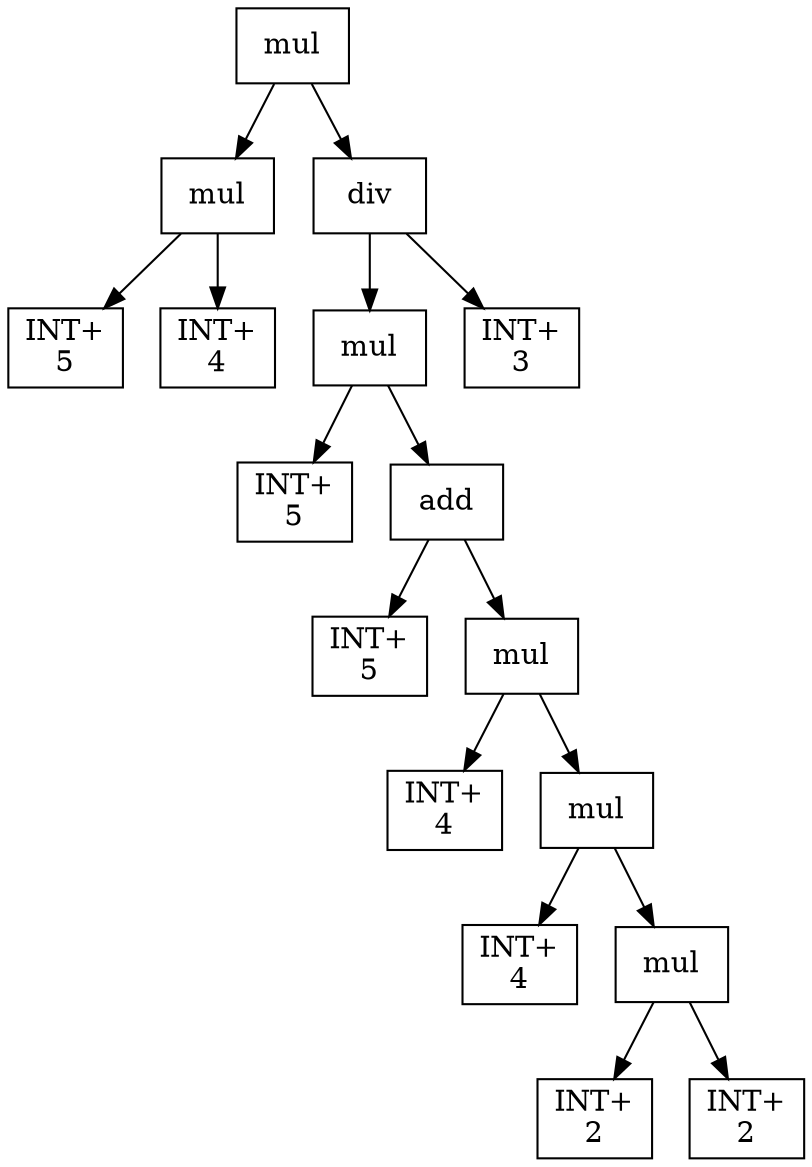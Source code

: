 digraph expr {
  node [shape=box];
  n1 [label="mul"];
  n2 [label="mul"];
  n3 [label="INT+\n5"];
  n4 [label="INT+\n4"];
  n2 -> n3;
  n2 -> n4;
  n5 [label="div"];
  n6 [label="mul"];
  n7 [label="INT+\n5"];
  n8 [label="add"];
  n9 [label="INT+\n5"];
  n10 [label="mul"];
  n11 [label="INT+\n4"];
  n12 [label="mul"];
  n13 [label="INT+\n4"];
  n14 [label="mul"];
  n15 [label="INT+\n2"];
  n16 [label="INT+\n2"];
  n14 -> n15;
  n14 -> n16;
  n12 -> n13;
  n12 -> n14;
  n10 -> n11;
  n10 -> n12;
  n8 -> n9;
  n8 -> n10;
  n6 -> n7;
  n6 -> n8;
  n17 [label="INT+\n3"];
  n5 -> n6;
  n5 -> n17;
  n1 -> n2;
  n1 -> n5;
}